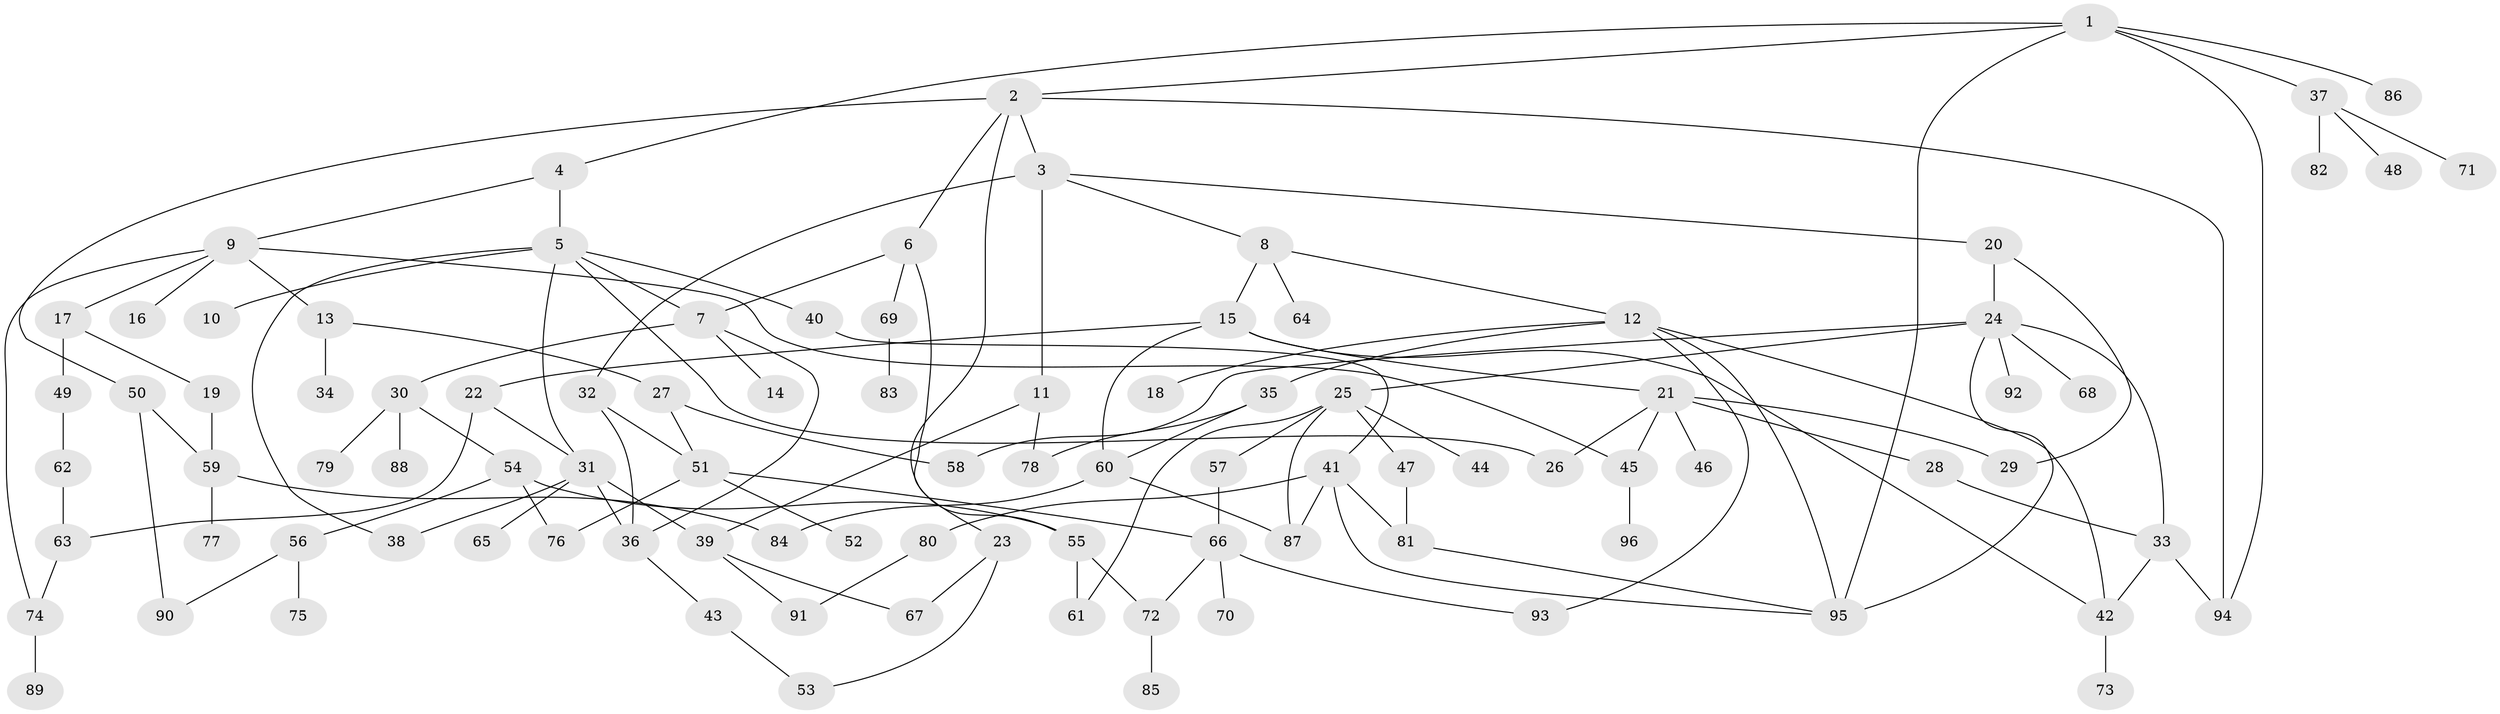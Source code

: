// Generated by graph-tools (version 1.1) at 2025/01/03/09/25 03:01:09]
// undirected, 96 vertices, 134 edges
graph export_dot {
graph [start="1"]
  node [color=gray90,style=filled];
  1;
  2;
  3;
  4;
  5;
  6;
  7;
  8;
  9;
  10;
  11;
  12;
  13;
  14;
  15;
  16;
  17;
  18;
  19;
  20;
  21;
  22;
  23;
  24;
  25;
  26;
  27;
  28;
  29;
  30;
  31;
  32;
  33;
  34;
  35;
  36;
  37;
  38;
  39;
  40;
  41;
  42;
  43;
  44;
  45;
  46;
  47;
  48;
  49;
  50;
  51;
  52;
  53;
  54;
  55;
  56;
  57;
  58;
  59;
  60;
  61;
  62;
  63;
  64;
  65;
  66;
  67;
  68;
  69;
  70;
  71;
  72;
  73;
  74;
  75;
  76;
  77;
  78;
  79;
  80;
  81;
  82;
  83;
  84;
  85;
  86;
  87;
  88;
  89;
  90;
  91;
  92;
  93;
  94;
  95;
  96;
  1 -- 2;
  1 -- 4;
  1 -- 37;
  1 -- 86;
  1 -- 94;
  1 -- 95;
  2 -- 3;
  2 -- 6;
  2 -- 23;
  2 -- 50;
  2 -- 94;
  3 -- 8;
  3 -- 11;
  3 -- 20;
  3 -- 32;
  4 -- 5;
  4 -- 9;
  5 -- 7;
  5 -- 10;
  5 -- 26;
  5 -- 38;
  5 -- 40;
  5 -- 31;
  6 -- 69;
  6 -- 55;
  6 -- 7;
  7 -- 14;
  7 -- 30;
  7 -- 36;
  8 -- 12;
  8 -- 15;
  8 -- 64;
  9 -- 13;
  9 -- 16;
  9 -- 17;
  9 -- 45;
  9 -- 74;
  11 -- 39;
  11 -- 78;
  12 -- 18;
  12 -- 35;
  12 -- 42;
  12 -- 93;
  12 -- 95;
  13 -- 27;
  13 -- 34;
  15 -- 21;
  15 -- 22;
  15 -- 42;
  15 -- 60;
  17 -- 19;
  17 -- 49;
  19 -- 59;
  20 -- 24;
  20 -- 29;
  21 -- 28;
  21 -- 46;
  21 -- 29;
  21 -- 45;
  21 -- 26;
  22 -- 31;
  22 -- 63;
  23 -- 53;
  23 -- 67;
  24 -- 25;
  24 -- 68;
  24 -- 92;
  24 -- 95;
  24 -- 33;
  24 -- 58;
  25 -- 44;
  25 -- 47;
  25 -- 57;
  25 -- 87;
  25 -- 61;
  27 -- 51;
  27 -- 58;
  28 -- 33;
  30 -- 54;
  30 -- 79;
  30 -- 88;
  31 -- 36;
  31 -- 65;
  31 -- 38;
  31 -- 39;
  32 -- 36;
  32 -- 51;
  33 -- 94;
  33 -- 42;
  35 -- 60;
  35 -- 78;
  36 -- 43;
  37 -- 48;
  37 -- 71;
  37 -- 82;
  39 -- 67;
  39 -- 91;
  40 -- 41;
  41 -- 80;
  41 -- 87;
  41 -- 81;
  41 -- 95;
  42 -- 73;
  43 -- 53;
  45 -- 96;
  47 -- 81;
  49 -- 62;
  50 -- 59;
  50 -- 90;
  51 -- 52;
  51 -- 66;
  51 -- 76;
  54 -- 55;
  54 -- 56;
  54 -- 76;
  55 -- 61;
  55 -- 72;
  56 -- 75;
  56 -- 90;
  57 -- 66;
  59 -- 77;
  59 -- 84;
  60 -- 84;
  60 -- 87;
  62 -- 63;
  63 -- 74;
  66 -- 70;
  66 -- 93;
  66 -- 72;
  69 -- 83;
  72 -- 85;
  74 -- 89;
  80 -- 91;
  81 -- 95;
}
